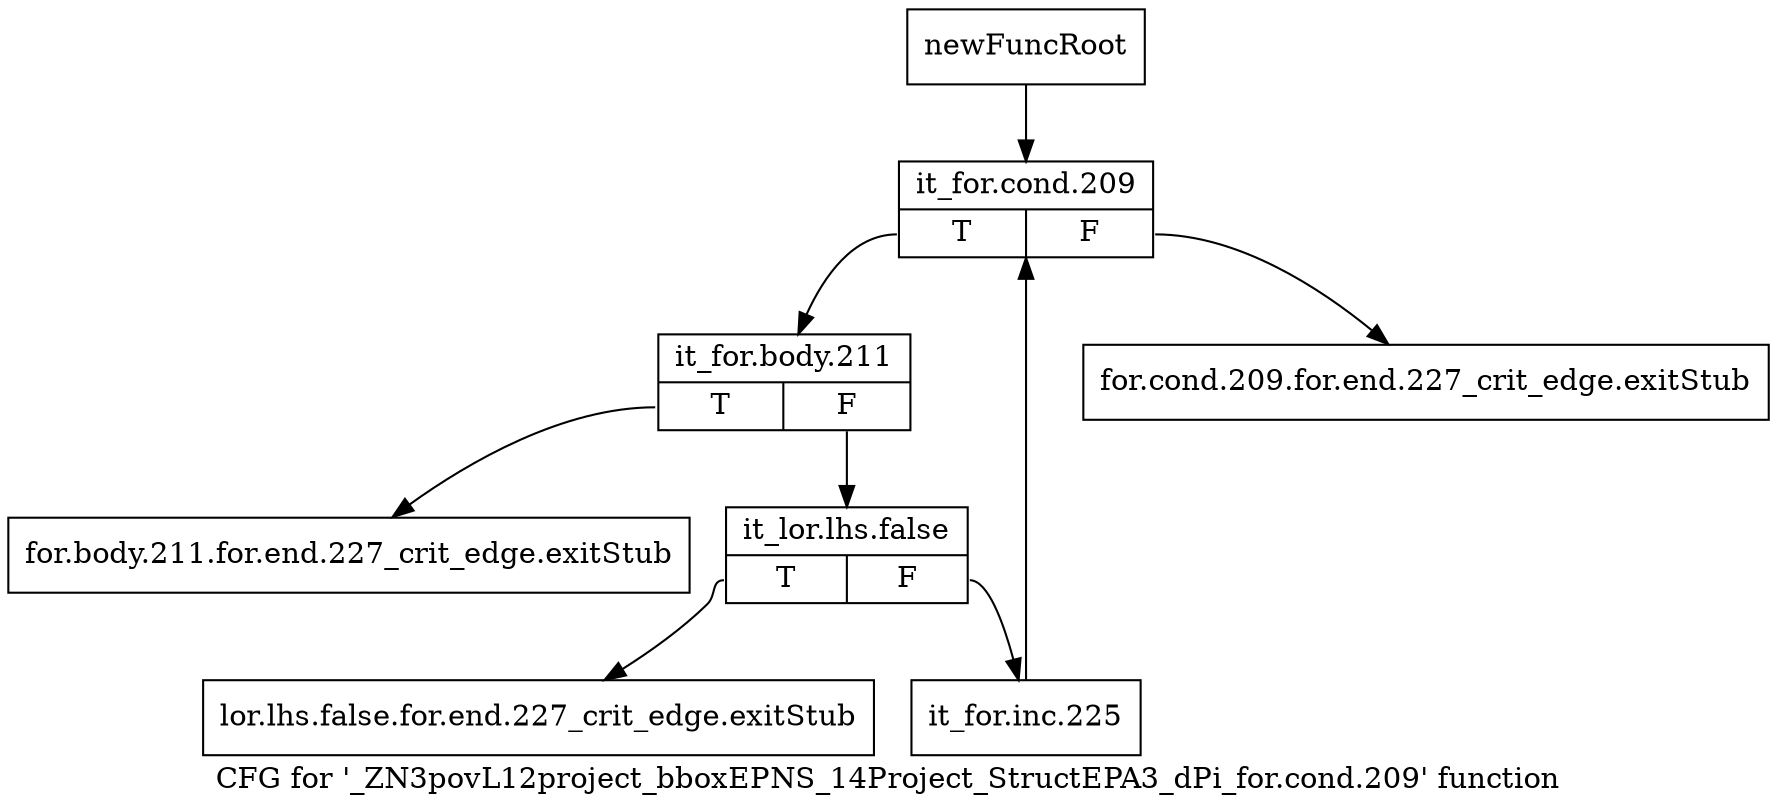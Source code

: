 digraph "CFG for '_ZN3povL12project_bboxEPNS_14Project_StructEPA3_dPi_for.cond.209' function" {
	label="CFG for '_ZN3povL12project_bboxEPNS_14Project_StructEPA3_dPi_for.cond.209' function";

	Node0x2577650 [shape=record,label="{newFuncRoot}"];
	Node0x2577650 -> Node0x2577790;
	Node0x25776a0 [shape=record,label="{for.cond.209.for.end.227_crit_edge.exitStub}"];
	Node0x25776f0 [shape=record,label="{for.body.211.for.end.227_crit_edge.exitStub}"];
	Node0x2577740 [shape=record,label="{lor.lhs.false.for.end.227_crit_edge.exitStub}"];
	Node0x2577790 [shape=record,label="{it_for.cond.209|{<s0>T|<s1>F}}"];
	Node0x2577790:s0 -> Node0x22f97c0;
	Node0x2577790:s1 -> Node0x25776a0;
	Node0x22f97c0 [shape=record,label="{it_for.body.211|{<s0>T|<s1>F}}"];
	Node0x22f97c0:s0 -> Node0x25776f0;
	Node0x22f97c0:s1 -> Node0x22f9810;
	Node0x22f9810 [shape=record,label="{it_lor.lhs.false|{<s0>T|<s1>F}}"];
	Node0x22f9810:s0 -> Node0x2577740;
	Node0x22f9810:s1 -> Node0x22f9860;
	Node0x22f9860 [shape=record,label="{it_for.inc.225}"];
	Node0x22f9860 -> Node0x2577790;
}
